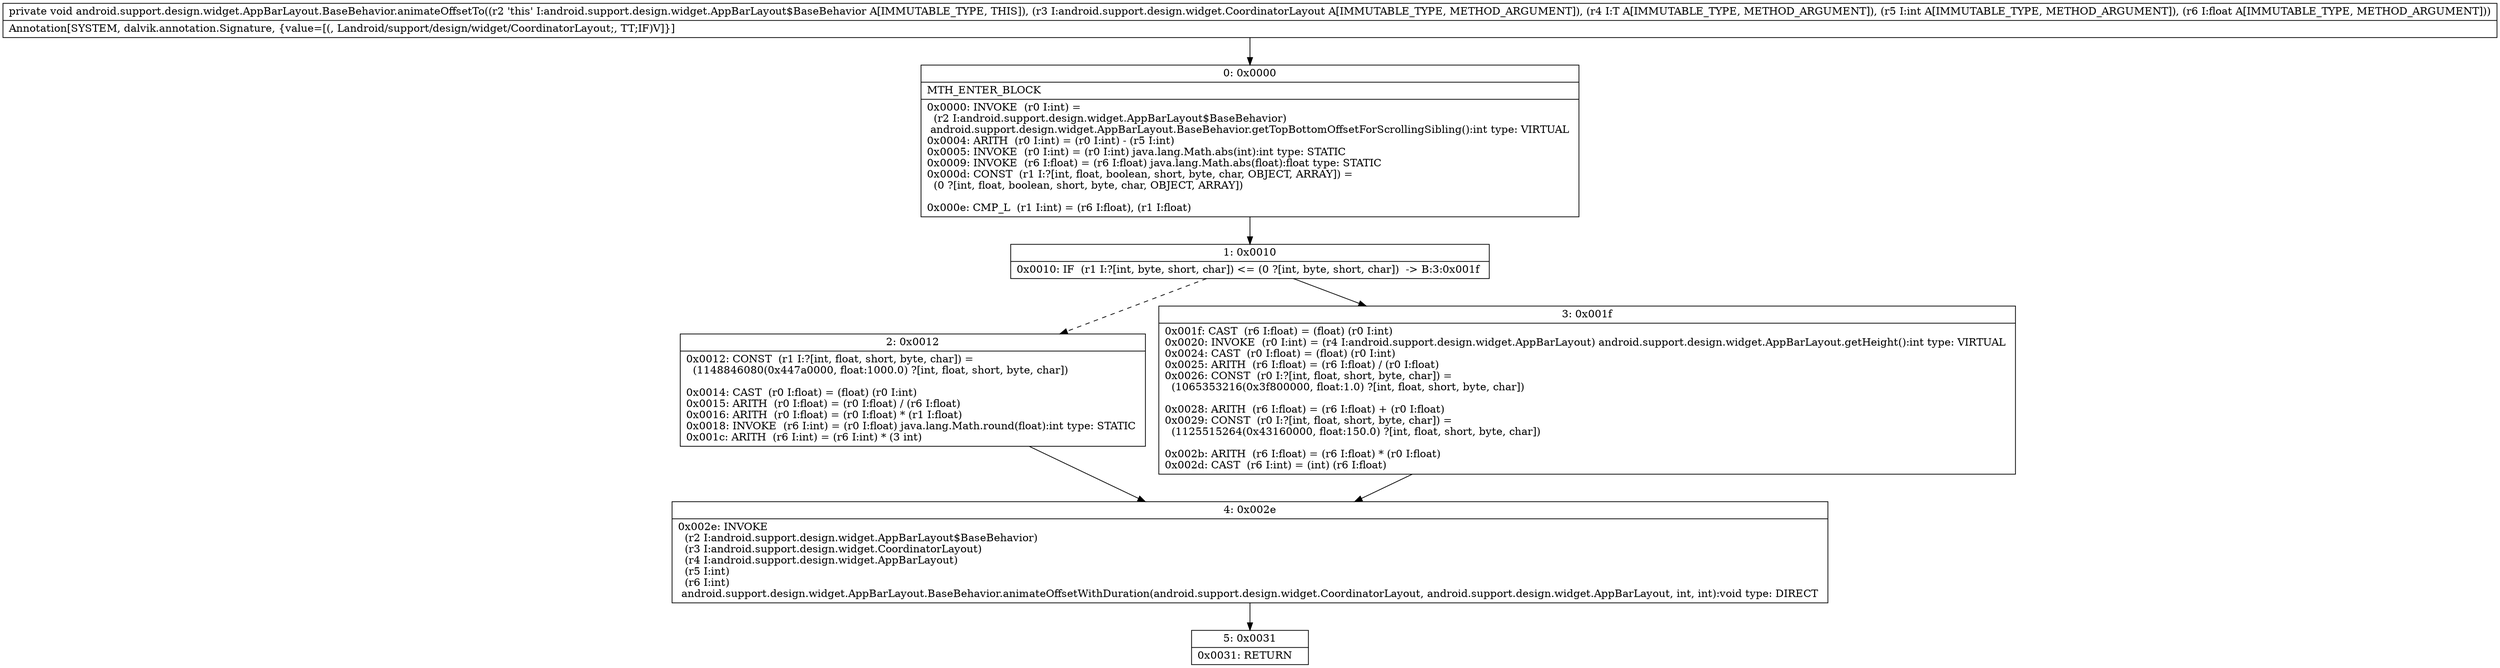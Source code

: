 digraph "CFG forandroid.support.design.widget.AppBarLayout.BaseBehavior.animateOffsetTo(Landroid\/support\/design\/widget\/CoordinatorLayout;Landroid\/support\/design\/widget\/AppBarLayout;IF)V" {
Node_0 [shape=record,label="{0\:\ 0x0000|MTH_ENTER_BLOCK\l|0x0000: INVOKE  (r0 I:int) = \l  (r2 I:android.support.design.widget.AppBarLayout$BaseBehavior)\l android.support.design.widget.AppBarLayout.BaseBehavior.getTopBottomOffsetForScrollingSibling():int type: VIRTUAL \l0x0004: ARITH  (r0 I:int) = (r0 I:int) \- (r5 I:int) \l0x0005: INVOKE  (r0 I:int) = (r0 I:int) java.lang.Math.abs(int):int type: STATIC \l0x0009: INVOKE  (r6 I:float) = (r6 I:float) java.lang.Math.abs(float):float type: STATIC \l0x000d: CONST  (r1 I:?[int, float, boolean, short, byte, char, OBJECT, ARRAY]) = \l  (0 ?[int, float, boolean, short, byte, char, OBJECT, ARRAY])\l \l0x000e: CMP_L  (r1 I:int) = (r6 I:float), (r1 I:float) \l}"];
Node_1 [shape=record,label="{1\:\ 0x0010|0x0010: IF  (r1 I:?[int, byte, short, char]) \<= (0 ?[int, byte, short, char])  \-\> B:3:0x001f \l}"];
Node_2 [shape=record,label="{2\:\ 0x0012|0x0012: CONST  (r1 I:?[int, float, short, byte, char]) = \l  (1148846080(0x447a0000, float:1000.0) ?[int, float, short, byte, char])\l \l0x0014: CAST  (r0 I:float) = (float) (r0 I:int) \l0x0015: ARITH  (r0 I:float) = (r0 I:float) \/ (r6 I:float) \l0x0016: ARITH  (r0 I:float) = (r0 I:float) * (r1 I:float) \l0x0018: INVOKE  (r6 I:int) = (r0 I:float) java.lang.Math.round(float):int type: STATIC \l0x001c: ARITH  (r6 I:int) = (r6 I:int) * (3 int) \l}"];
Node_3 [shape=record,label="{3\:\ 0x001f|0x001f: CAST  (r6 I:float) = (float) (r0 I:int) \l0x0020: INVOKE  (r0 I:int) = (r4 I:android.support.design.widget.AppBarLayout) android.support.design.widget.AppBarLayout.getHeight():int type: VIRTUAL \l0x0024: CAST  (r0 I:float) = (float) (r0 I:int) \l0x0025: ARITH  (r6 I:float) = (r6 I:float) \/ (r0 I:float) \l0x0026: CONST  (r0 I:?[int, float, short, byte, char]) = \l  (1065353216(0x3f800000, float:1.0) ?[int, float, short, byte, char])\l \l0x0028: ARITH  (r6 I:float) = (r6 I:float) + (r0 I:float) \l0x0029: CONST  (r0 I:?[int, float, short, byte, char]) = \l  (1125515264(0x43160000, float:150.0) ?[int, float, short, byte, char])\l \l0x002b: ARITH  (r6 I:float) = (r6 I:float) * (r0 I:float) \l0x002d: CAST  (r6 I:int) = (int) (r6 I:float) \l}"];
Node_4 [shape=record,label="{4\:\ 0x002e|0x002e: INVOKE  \l  (r2 I:android.support.design.widget.AppBarLayout$BaseBehavior)\l  (r3 I:android.support.design.widget.CoordinatorLayout)\l  (r4 I:android.support.design.widget.AppBarLayout)\l  (r5 I:int)\l  (r6 I:int)\l android.support.design.widget.AppBarLayout.BaseBehavior.animateOffsetWithDuration(android.support.design.widget.CoordinatorLayout, android.support.design.widget.AppBarLayout, int, int):void type: DIRECT \l}"];
Node_5 [shape=record,label="{5\:\ 0x0031|0x0031: RETURN   \l}"];
MethodNode[shape=record,label="{private void android.support.design.widget.AppBarLayout.BaseBehavior.animateOffsetTo((r2 'this' I:android.support.design.widget.AppBarLayout$BaseBehavior A[IMMUTABLE_TYPE, THIS]), (r3 I:android.support.design.widget.CoordinatorLayout A[IMMUTABLE_TYPE, METHOD_ARGUMENT]), (r4 I:T A[IMMUTABLE_TYPE, METHOD_ARGUMENT]), (r5 I:int A[IMMUTABLE_TYPE, METHOD_ARGUMENT]), (r6 I:float A[IMMUTABLE_TYPE, METHOD_ARGUMENT]))  | Annotation[SYSTEM, dalvik.annotation.Signature, \{value=[(, Landroid\/support\/design\/widget\/CoordinatorLayout;, TT;IF)V]\}]\l}"];
MethodNode -> Node_0;
Node_0 -> Node_1;
Node_1 -> Node_2[style=dashed];
Node_1 -> Node_3;
Node_2 -> Node_4;
Node_3 -> Node_4;
Node_4 -> Node_5;
}

